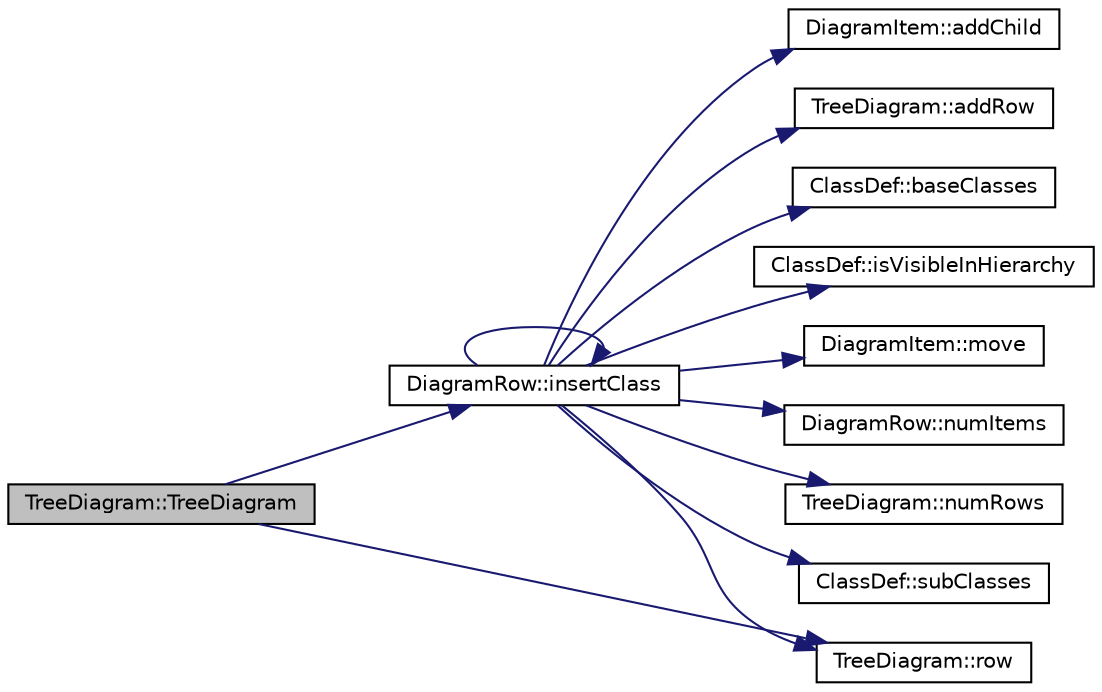 digraph "TreeDiagram::TreeDiagram"
{
 // LATEX_PDF_SIZE
  edge [fontname="Helvetica",fontsize="10",labelfontname="Helvetica",labelfontsize="10"];
  node [fontname="Helvetica",fontsize="10",shape=record];
  rankdir="LR";
  Node1 [label="TreeDiagram::TreeDiagram",height=0.2,width=0.4,color="black", fillcolor="grey75", style="filled", fontcolor="black",tooltip=" "];
  Node1 -> Node2 [color="midnightblue",fontsize="10",style="solid",fontname="Helvetica"];
  Node2 [label="DiagramRow::insertClass",height=0.2,width=0.4,color="black", fillcolor="white", style="filled",URL="$classDiagramRow.html#a8c301e781bb14b1a23c00974d2050496",tooltip=" "];
  Node2 -> Node3 [color="midnightblue",fontsize="10",style="solid",fontname="Helvetica"];
  Node3 [label="DiagramItem::addChild",height=0.2,width=0.4,color="black", fillcolor="white", style="filled",URL="$classDiagramItem.html#a32ecbe11566dd5ede121ae0bbaf70945",tooltip=" "];
  Node2 -> Node4 [color="midnightblue",fontsize="10",style="solid",fontname="Helvetica"];
  Node4 [label="TreeDiagram::addRow",height=0.2,width=0.4,color="black", fillcolor="white", style="filled",URL="$classTreeDiagram.html#aa755bed2f4aec64b558dd36a761fbeb0",tooltip=" "];
  Node2 -> Node5 [color="midnightblue",fontsize="10",style="solid",fontname="Helvetica"];
  Node5 [label="ClassDef::baseClasses",height=0.2,width=0.4,color="black", fillcolor="white", style="filled",URL="$classClassDef.html#a38001a11a297629e363c0db5b1968ab3",tooltip=" "];
  Node2 -> Node2 [color="midnightblue",fontsize="10",style="solid",fontname="Helvetica"];
  Node2 -> Node6 [color="midnightblue",fontsize="10",style="solid",fontname="Helvetica"];
  Node6 [label="ClassDef::isVisibleInHierarchy",height=0.2,width=0.4,color="black", fillcolor="white", style="filled",URL="$classClassDef.html#a3067e647412a923d7743258c89eabe75",tooltip=" "];
  Node2 -> Node7 [color="midnightblue",fontsize="10",style="solid",fontname="Helvetica"];
  Node7 [label="DiagramItem::move",height=0.2,width=0.4,color="black", fillcolor="white", style="filled",URL="$classDiagramItem.html#aca2295801c4b08a1565e86da1c04c242",tooltip=" "];
  Node2 -> Node8 [color="midnightblue",fontsize="10",style="solid",fontname="Helvetica"];
  Node8 [label="DiagramRow::numItems",height=0.2,width=0.4,color="black", fillcolor="white", style="filled",URL="$classDiagramRow.html#a7132857c1ade482af410fe34398b9daf",tooltip=" "];
  Node2 -> Node9 [color="midnightblue",fontsize="10",style="solid",fontname="Helvetica"];
  Node9 [label="TreeDiagram::numRows",height=0.2,width=0.4,color="black", fillcolor="white", style="filled",URL="$classTreeDiagram.html#a1c63ea32bfc08fafc9cb43a59fd65a86",tooltip=" "];
  Node2 -> Node10 [color="midnightblue",fontsize="10",style="solid",fontname="Helvetica"];
  Node10 [label="TreeDiagram::row",height=0.2,width=0.4,color="black", fillcolor="white", style="filled",URL="$classTreeDiagram.html#a722288bd9e075f9d49bce2e204abb33b",tooltip=" "];
  Node2 -> Node11 [color="midnightblue",fontsize="10",style="solid",fontname="Helvetica"];
  Node11 [label="ClassDef::subClasses",height=0.2,width=0.4,color="black", fillcolor="white", style="filled",URL="$classClassDef.html#afdeec11149bf831c4c6dd297f7c4e34d",tooltip=" "];
  Node1 -> Node10 [color="midnightblue",fontsize="10",style="solid",fontname="Helvetica"];
}
